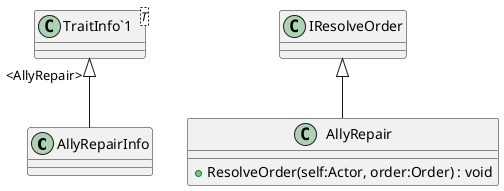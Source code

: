 @startuml
class AllyRepairInfo {
}
class AllyRepair {
    + ResolveOrder(self:Actor, order:Order) : void
}
class "TraitInfo`1"<T> {
}
"TraitInfo`1" "<AllyRepair>" <|-- AllyRepairInfo
IResolveOrder <|-- AllyRepair
@enduml
